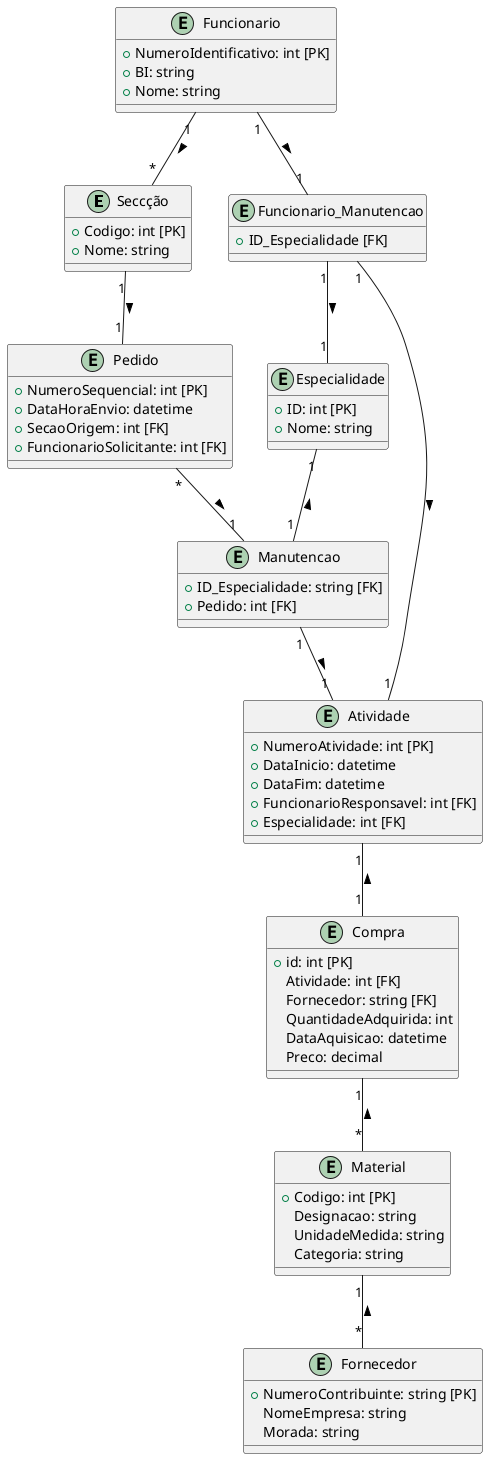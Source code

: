 @startuml

entity Seccção {
    + Codigo: int [PK]
    + Nome: string
}

entity Funcionario_Manutencao{
    + ID_Especialidade [FK]
}

entity Funcionario {
    + NumeroIdentificativo: int [PK]
    + BI: string
    + Nome: string
}

entity Manutencao{
    + ID_Especialidade: string [FK]
    + Pedido: int [FK]
}

entity Especialidade {
    + ID: int [PK]
    + Nome: string
}

entity Pedido {
    + NumeroSequencial: int [PK]
    + DataHoraEnvio: datetime
    + SecaoOrigem: int [FK]
    + FuncionarioSolicitante: int [FK]
}

entity Atividade {
    + NumeroAtividade: int [PK]
    + DataInicio: datetime
    + DataFim: datetime
    + FuncionarioResponsavel: int [FK]
    + Especialidade: int [FK]
}

entity Material {
    + Codigo: int [PK]
    Designacao: string
    UnidadeMedida: string
    Categoria: string
}

entity Fornecedor {
    + NumeroContribuinte: string [PK]
    NomeEmpresa: string
    Morada: string
}

entity Compra {
    + id: int [PK]
    Atividade: int [FK]
    Fornecedor: string [FK]
    QuantidadeAdquirida: int
    DataAquisicao: datetime
    Preco: decimal
}

Funcionario_Manutencao "1" -- "1" Especialidade :>
Funcionario_Manutencao "1" -- "1" Atividade :>
Funcionario "1" -- "1" Funcionario_Manutencao :>
Especialidade "1" -- "1" Manutencao :<
Seccção "1" -- "1" Pedido :>
Funcionario "1" -- "*" Seccção :>
Pedido "*" -- "1" Manutencao :>
Manutencao "1" -- "1" Atividade :>
Material "1" -- "*" Fornecedor :<
Atividade "1" -- "1" Compra :<
Compra "1" -- "*" Material :<


@enduml
